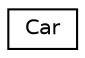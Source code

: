 digraph "Graphical Class Hierarchy"
{
  edge [fontname="Helvetica",fontsize="10",labelfontname="Helvetica",labelfontsize="10"];
  node [fontname="Helvetica",fontsize="10",shape=record];
  rankdir="LR";
  Node1 [label="Car",height=0.2,width=0.4,color="black", fillcolor="white", style="filled",URL="$classCar.html"];
}
